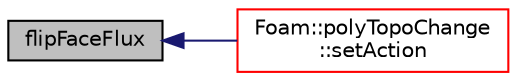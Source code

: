 digraph "flipFaceFlux"
{
  bgcolor="transparent";
  edge [fontname="Helvetica",fontsize="10",labelfontname="Helvetica",labelfontsize="10"];
  node [fontname="Helvetica",fontsize="10",shape=record];
  rankdir="LR";
  Node696 [label="flipFaceFlux",height=0.2,width=0.4,color="black", fillcolor="grey75", style="filled", fontcolor="black"];
  Node696 -> Node697 [dir="back",color="midnightblue",fontsize="10",style="solid",fontname="Helvetica"];
  Node697 [label="Foam::polyTopoChange\l::setAction",height=0.2,width=0.4,color="red",URL="$a22449.html#a40a23962b792d24f4cb999f5b55aece2",tooltip="For compatibility with polyTopoChange: set topological action. "];
}
